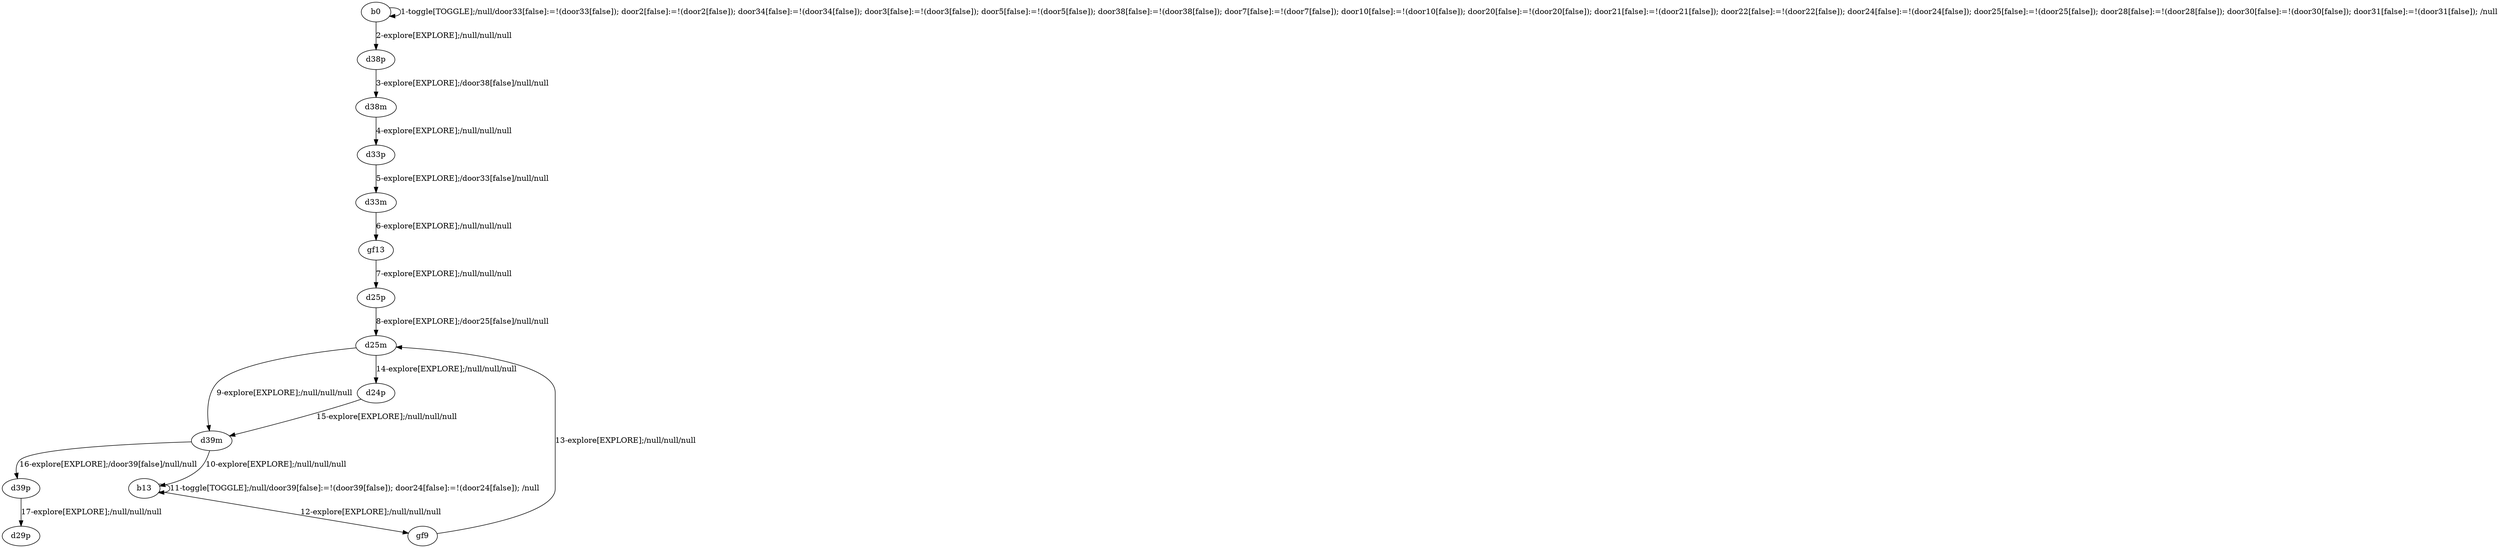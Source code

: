 # Total number of goals covered by this test: 1
# gf9 --> d25m

digraph g {
"b0" -> "b0" [label = "1-toggle[TOGGLE];/null/door33[false]:=!(door33[false]); door2[false]:=!(door2[false]); door34[false]:=!(door34[false]); door3[false]:=!(door3[false]); door5[false]:=!(door5[false]); door38[false]:=!(door38[false]); door7[false]:=!(door7[false]); door10[false]:=!(door10[false]); door20[false]:=!(door20[false]); door21[false]:=!(door21[false]); door22[false]:=!(door22[false]); door24[false]:=!(door24[false]); door25[false]:=!(door25[false]); door28[false]:=!(door28[false]); door30[false]:=!(door30[false]); door31[false]:=!(door31[false]); /null"];
"b0" -> "d38p" [label = "2-explore[EXPLORE];/null/null/null"];
"d38p" -> "d38m" [label = "3-explore[EXPLORE];/door38[false]/null/null"];
"d38m" -> "d33p" [label = "4-explore[EXPLORE];/null/null/null"];
"d33p" -> "d33m" [label = "5-explore[EXPLORE];/door33[false]/null/null"];
"d33m" -> "gf13" [label = "6-explore[EXPLORE];/null/null/null"];
"gf13" -> "d25p" [label = "7-explore[EXPLORE];/null/null/null"];
"d25p" -> "d25m" [label = "8-explore[EXPLORE];/door25[false]/null/null"];
"d25m" -> "d39m" [label = "9-explore[EXPLORE];/null/null/null"];
"d39m" -> "b13" [label = "10-explore[EXPLORE];/null/null/null"];
"b13" -> "b13" [label = "11-toggle[TOGGLE];/null/door39[false]:=!(door39[false]); door24[false]:=!(door24[false]); /null"];
"b13" -> "gf9" [label = "12-explore[EXPLORE];/null/null/null"];
"gf9" -> "d25m" [label = "13-explore[EXPLORE];/null/null/null"];
"d25m" -> "d24p" [label = "14-explore[EXPLORE];/null/null/null"];
"d24p" -> "d39m" [label = "15-explore[EXPLORE];/null/null/null"];
"d39m" -> "d39p" [label = "16-explore[EXPLORE];/door39[false]/null/null"];
"d39p" -> "d29p" [label = "17-explore[EXPLORE];/null/null/null"];
}